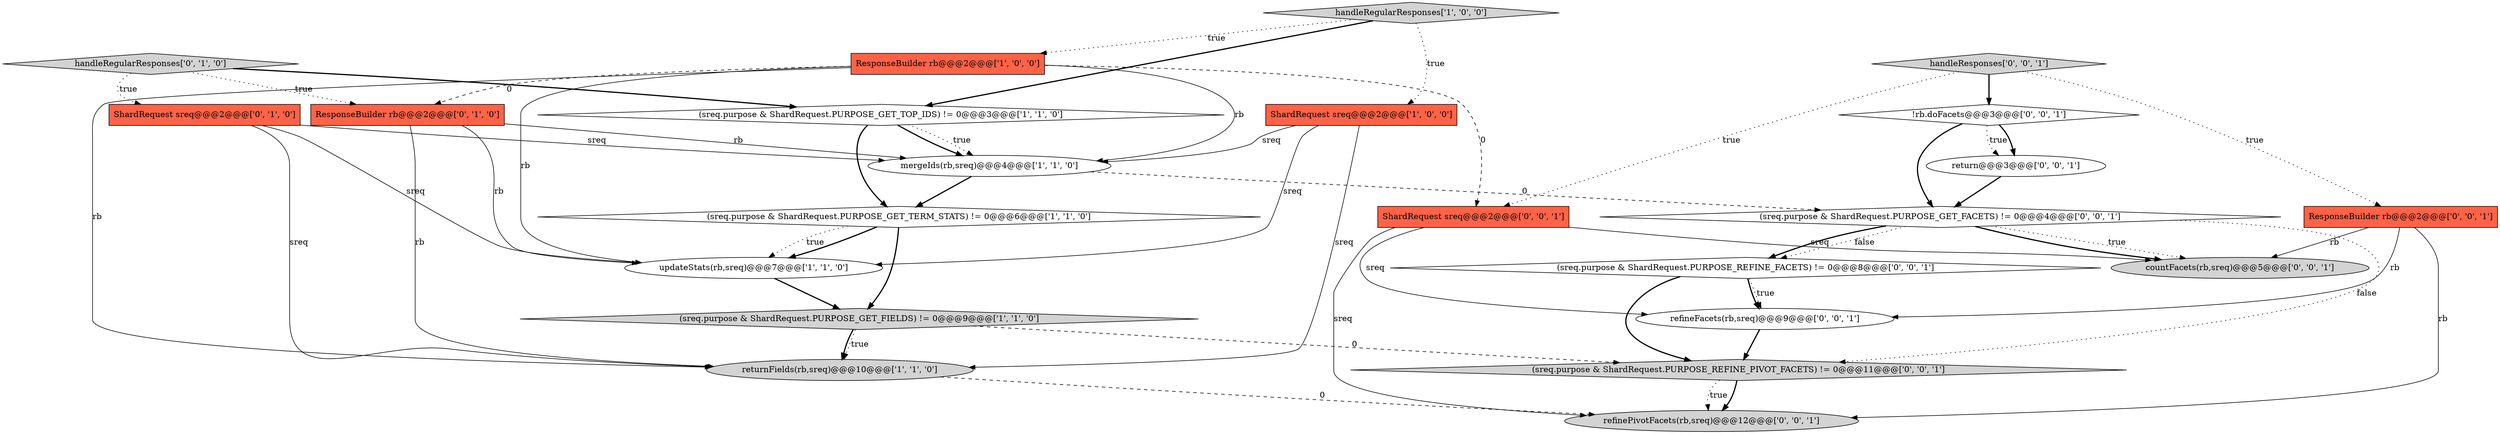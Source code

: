 digraph {
15 [style = filled, label = "return@@@3@@@['0', '0', '1']", fillcolor = white, shape = ellipse image = "AAA0AAABBB3BBB"];
5 [style = filled, label = "ResponseBuilder rb@@@2@@@['1', '0', '0']", fillcolor = tomato, shape = box image = "AAA1AAABBB1BBB"];
9 [style = filled, label = "ShardRequest sreq@@@2@@@['0', '1', '0']", fillcolor = tomato, shape = box image = "AAA0AAABBB2BBB"];
1 [style = filled, label = "(sreq.purpose & ShardRequest.PURPOSE_GET_TOP_IDS) != 0@@@3@@@['1', '1', '0']", fillcolor = white, shape = diamond image = "AAA0AAABBB1BBB"];
2 [style = filled, label = "handleRegularResponses['1', '0', '0']", fillcolor = lightgray, shape = diamond image = "AAA0AAABBB1BBB"];
19 [style = filled, label = "refinePivotFacets(rb,sreq)@@@12@@@['0', '0', '1']", fillcolor = lightgray, shape = ellipse image = "AAA0AAABBB3BBB"];
6 [style = filled, label = "returnFields(rb,sreq)@@@10@@@['1', '1', '0']", fillcolor = lightgray, shape = ellipse image = "AAA0AAABBB1BBB"];
22 [style = filled, label = "(sreq.purpose & ShardRequest.PURPOSE_GET_FACETS) != 0@@@4@@@['0', '0', '1']", fillcolor = white, shape = diamond image = "AAA0AAABBB3BBB"];
0 [style = filled, label = "mergeIds(rb,sreq)@@@4@@@['1', '1', '0']", fillcolor = white, shape = ellipse image = "AAA0AAABBB1BBB"];
21 [style = filled, label = "ShardRequest sreq@@@2@@@['0', '0', '1']", fillcolor = tomato, shape = box image = "AAA0AAABBB3BBB"];
4 [style = filled, label = "(sreq.purpose & ShardRequest.PURPOSE_GET_TERM_STATS) != 0@@@6@@@['1', '1', '0']", fillcolor = white, shape = diamond image = "AAA0AAABBB1BBB"];
8 [style = filled, label = "(sreq.purpose & ShardRequest.PURPOSE_GET_FIELDS) != 0@@@9@@@['1', '1', '0']", fillcolor = lightgray, shape = diamond image = "AAA0AAABBB1BBB"];
17 [style = filled, label = "(sreq.purpose & ShardRequest.PURPOSE_REFINE_PIVOT_FACETS) != 0@@@11@@@['0', '0', '1']", fillcolor = lightgray, shape = diamond image = "AAA0AAABBB3BBB"];
11 [style = filled, label = "ResponseBuilder rb@@@2@@@['0', '1', '0']", fillcolor = tomato, shape = box image = "AAA1AAABBB2BBB"];
7 [style = filled, label = "updateStats(rb,sreq)@@@7@@@['1', '1', '0']", fillcolor = white, shape = ellipse image = "AAA0AAABBB1BBB"];
12 [style = filled, label = "ResponseBuilder rb@@@2@@@['0', '0', '1']", fillcolor = tomato, shape = box image = "AAA0AAABBB3BBB"];
14 [style = filled, label = "countFacets(rb,sreq)@@@5@@@['0', '0', '1']", fillcolor = lightgray, shape = ellipse image = "AAA0AAABBB3BBB"];
13 [style = filled, label = "!rb.doFacets@@@3@@@['0', '0', '1']", fillcolor = white, shape = diamond image = "AAA0AAABBB3BBB"];
16 [style = filled, label = "(sreq.purpose & ShardRequest.PURPOSE_REFINE_FACETS) != 0@@@8@@@['0', '0', '1']", fillcolor = white, shape = diamond image = "AAA0AAABBB3BBB"];
18 [style = filled, label = "refineFacets(rb,sreq)@@@9@@@['0', '0', '1']", fillcolor = white, shape = ellipse image = "AAA0AAABBB3BBB"];
20 [style = filled, label = "handleResponses['0', '0', '1']", fillcolor = lightgray, shape = diamond image = "AAA0AAABBB3BBB"];
3 [style = filled, label = "ShardRequest sreq@@@2@@@['1', '0', '0']", fillcolor = tomato, shape = box image = "AAA0AAABBB1BBB"];
10 [style = filled, label = "handleRegularResponses['0', '1', '0']", fillcolor = lightgray, shape = diamond image = "AAA0AAABBB2BBB"];
2->3 [style = dotted, label="true"];
11->6 [style = solid, label="rb"];
12->14 [style = solid, label="rb"];
22->16 [style = dotted, label="false"];
1->4 [style = bold, label=""];
16->18 [style = bold, label=""];
20->13 [style = bold, label=""];
22->16 [style = bold, label=""];
21->18 [style = solid, label="sreq"];
2->1 [style = bold, label=""];
18->17 [style = bold, label=""];
11->7 [style = solid, label="rb"];
4->7 [style = dotted, label="true"];
8->6 [style = bold, label=""];
20->21 [style = dotted, label="true"];
11->0 [style = solid, label="rb"];
1->0 [style = bold, label=""];
3->6 [style = solid, label="sreq"];
16->17 [style = bold, label=""];
10->9 [style = dotted, label="true"];
7->8 [style = bold, label=""];
12->18 [style = solid, label="rb"];
17->19 [style = bold, label=""];
0->22 [style = dashed, label="0"];
9->0 [style = solid, label="sreq"];
4->7 [style = bold, label=""];
9->7 [style = solid, label="sreq"];
22->14 [style = dotted, label="true"];
15->22 [style = bold, label=""];
5->7 [style = solid, label="rb"];
8->6 [style = dotted, label="true"];
5->11 [style = dashed, label="0"];
10->11 [style = dotted, label="true"];
0->4 [style = bold, label=""];
9->6 [style = solid, label="sreq"];
6->19 [style = dashed, label="0"];
17->19 [style = dotted, label="true"];
5->21 [style = dashed, label="0"];
12->19 [style = solid, label="rb"];
8->17 [style = dashed, label="0"];
4->8 [style = bold, label=""];
5->6 [style = solid, label="rb"];
13->15 [style = dotted, label="true"];
20->12 [style = dotted, label="true"];
21->14 [style = solid, label="sreq"];
1->0 [style = dotted, label="true"];
13->15 [style = bold, label=""];
13->22 [style = bold, label=""];
2->5 [style = dotted, label="true"];
3->7 [style = solid, label="sreq"];
10->1 [style = bold, label=""];
22->14 [style = bold, label=""];
21->19 [style = solid, label="sreq"];
5->0 [style = solid, label="rb"];
22->17 [style = dotted, label="false"];
3->0 [style = solid, label="sreq"];
16->18 [style = dotted, label="true"];
}

